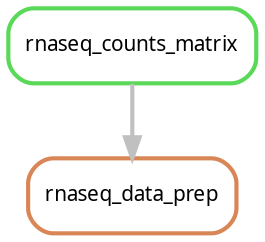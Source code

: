 digraph snakemake_dag {
    graph[bgcolor=white, margin=0];
    node[shape=box, style=rounded, fontname=sans,                 fontsize=10, penwidth=2];
    edge[penwidth=2, color=grey];
	0[label = "rnaseq_data_prep", color = "0.06 0.6 0.85", style="rounded"];
	1[label = "rnaseq_counts_matrix", color = "0.33 0.6 0.85", style="rounded"];
	1 -> 0
}            
